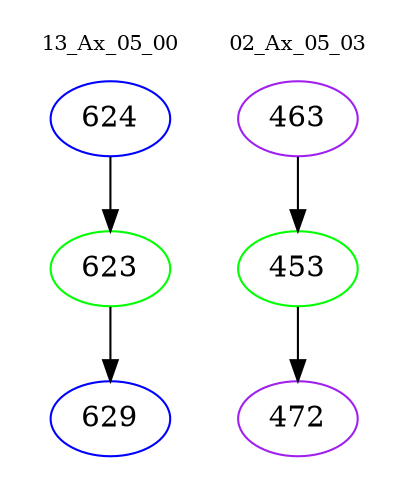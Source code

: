 digraph{
subgraph cluster_0 {
color = white
label = "13_Ax_05_00";
fontsize=10;
T0_624 [label="624", color="blue"]
T0_624 -> T0_623 [color="black"]
T0_623 [label="623", color="green"]
T0_623 -> T0_629 [color="black"]
T0_629 [label="629", color="blue"]
}
subgraph cluster_1 {
color = white
label = "02_Ax_05_03";
fontsize=10;
T1_463 [label="463", color="purple"]
T1_463 -> T1_453 [color="black"]
T1_453 [label="453", color="green"]
T1_453 -> T1_472 [color="black"]
T1_472 [label="472", color="purple"]
}
}
